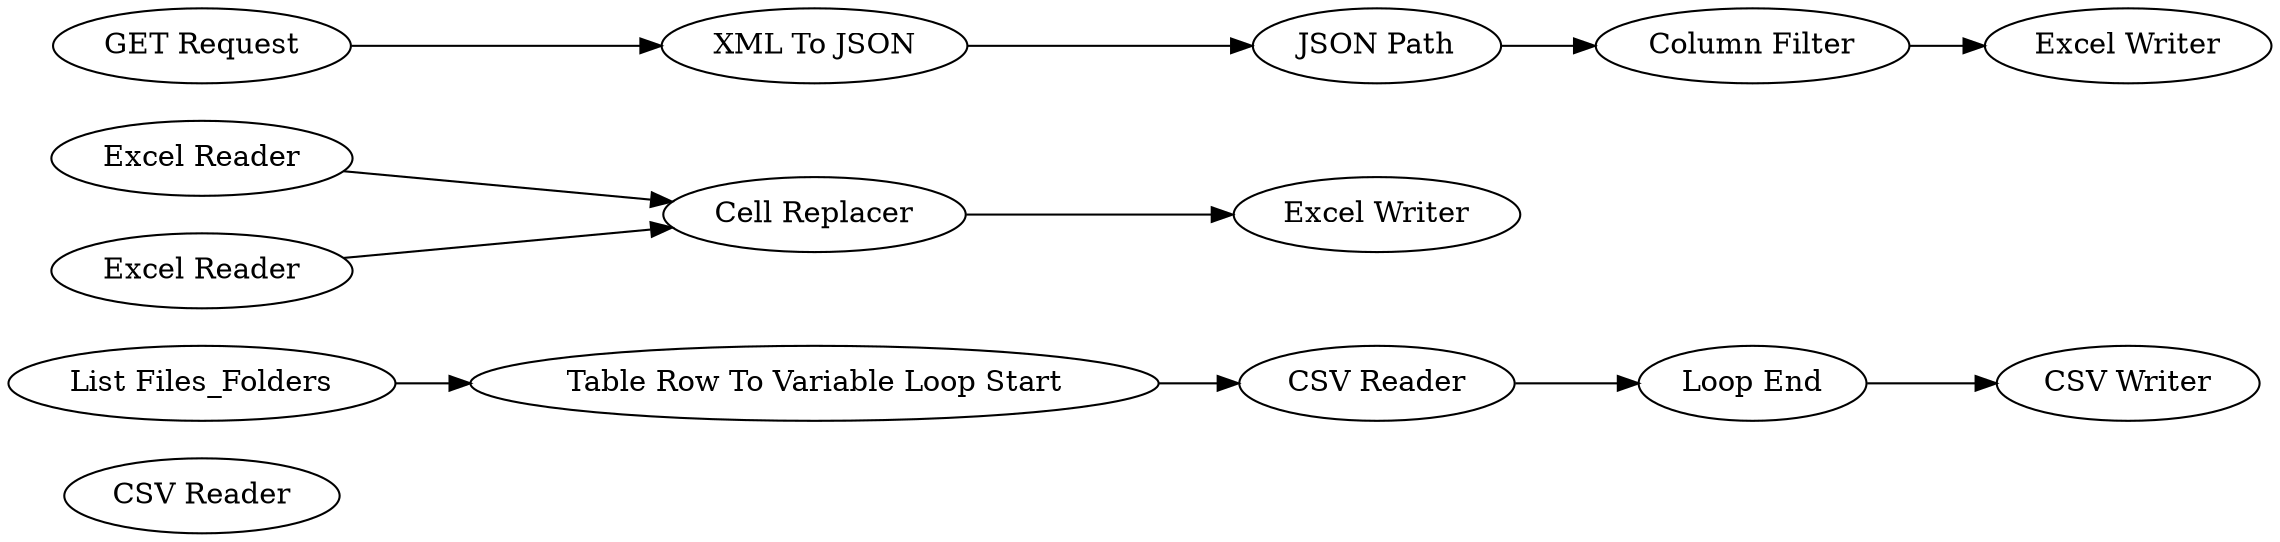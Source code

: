 digraph {
	1 [label="CSV Reader"]
	2 [label="List Files_Folders"]
	3 [label="Table Row To Variable Loop Start"]
	4 [label="CSV Reader"]
	5 [label="Loop End"]
	6 [label="Excel Reader"]
	7 [label="Excel Reader"]
	8 [label="Cell Replacer"]
	9 [label="Excel Writer"]
	10 [label="CSV Writer"]
	11 [label="GET Request"]
	12 [label="XML To JSON"]
	13 [label="JSON Path"]
	14 [label="Column Filter"]
	15 [label="Excel Writer"]
	2 -> 3
	3 -> 4
	4 -> 5
	5 -> 10
	6 -> 8
	7 -> 8
	8 -> 9
	11 -> 12
	12 -> 13
	13 -> 14
	14 -> 15
	rankdir=LR
}
